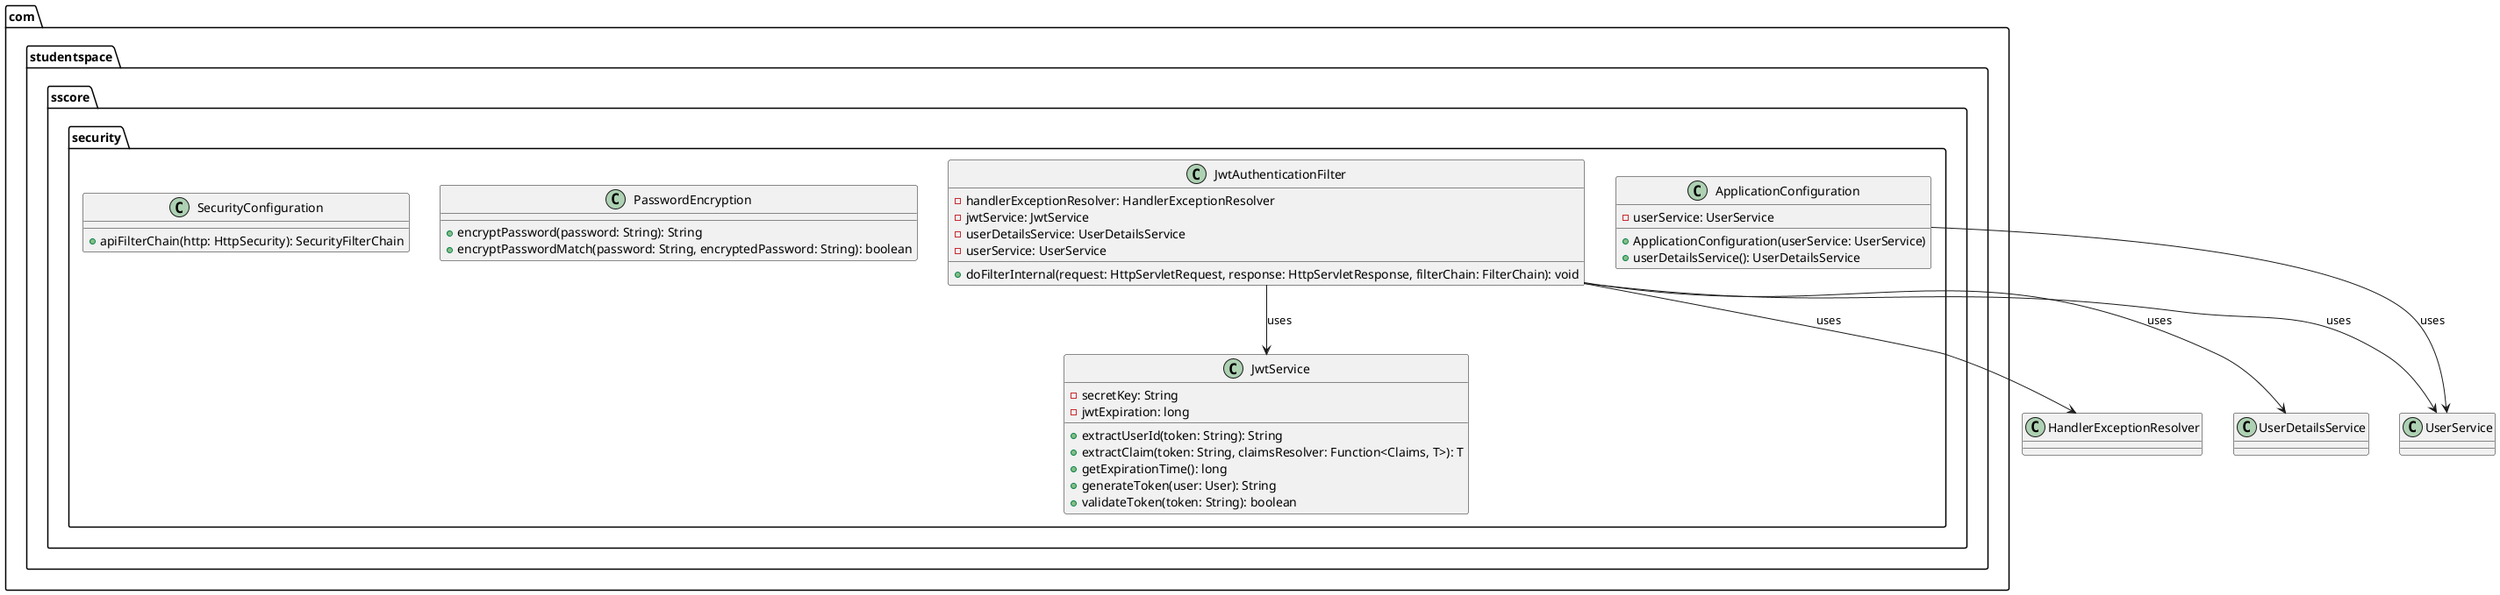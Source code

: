 @startuml

package "com.studentspace.sscore.security" {
    class ApplicationConfiguration {
        - userService: UserService
        + ApplicationConfiguration(userService: UserService)
        + userDetailsService(): UserDetailsService
    }

    class JwtAuthenticationFilter {
        - handlerExceptionResolver: HandlerExceptionResolver
        - jwtService: JwtService
        - userDetailsService: UserDetailsService
        - userService: UserService
        + doFilterInternal(request: HttpServletRequest, response: HttpServletResponse, filterChain: FilterChain): void
    }

    class JwtService {
        - secretKey: String
        - jwtExpiration: long
        + extractUserId(token: String): String
        + extractClaim(token: String, claimsResolver: Function<Claims, T>): T
        + getExpirationTime(): long
        + generateToken(user: User): String
        + validateToken(token: String): boolean
    }

    class PasswordEncryption {
        + encryptPassword(password: String): String
        + encryptPasswordMatch(password: String, encryptedPassword: String): boolean
    }

    class SecurityConfiguration {
        + apiFilterChain(http: HttpSecurity): SecurityFilterChain
    }
}

ApplicationConfiguration --> UserService : uses
JwtAuthenticationFilter --> HandlerExceptionResolver : uses
JwtAuthenticationFilter --> JwtService : uses
JwtAuthenticationFilter --> UserDetailsService : uses
JwtAuthenticationFilter --> UserService : uses

@enduml

